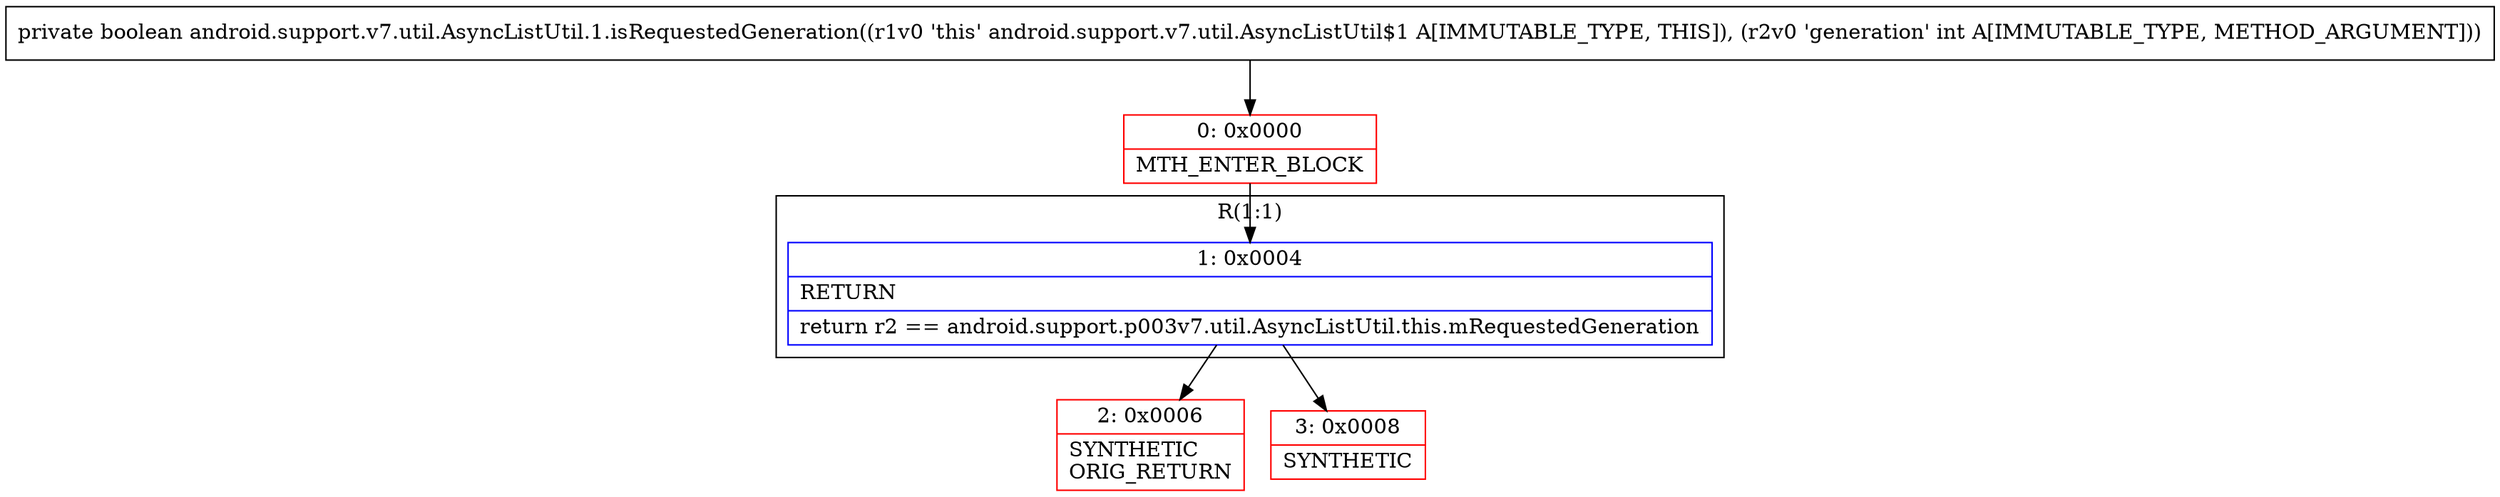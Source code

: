 digraph "CFG forandroid.support.v7.util.AsyncListUtil.1.isRequestedGeneration(I)Z" {
subgraph cluster_Region_1127459664 {
label = "R(1:1)";
node [shape=record,color=blue];
Node_1 [shape=record,label="{1\:\ 0x0004|RETURN\l|return r2 == android.support.p003v7.util.AsyncListUtil.this.mRequestedGeneration\l}"];
}
Node_0 [shape=record,color=red,label="{0\:\ 0x0000|MTH_ENTER_BLOCK\l}"];
Node_2 [shape=record,color=red,label="{2\:\ 0x0006|SYNTHETIC\lORIG_RETURN\l}"];
Node_3 [shape=record,color=red,label="{3\:\ 0x0008|SYNTHETIC\l}"];
MethodNode[shape=record,label="{private boolean android.support.v7.util.AsyncListUtil.1.isRequestedGeneration((r1v0 'this' android.support.v7.util.AsyncListUtil$1 A[IMMUTABLE_TYPE, THIS]), (r2v0 'generation' int A[IMMUTABLE_TYPE, METHOD_ARGUMENT])) }"];
MethodNode -> Node_0;
Node_1 -> Node_2;
Node_1 -> Node_3;
Node_0 -> Node_1;
}

